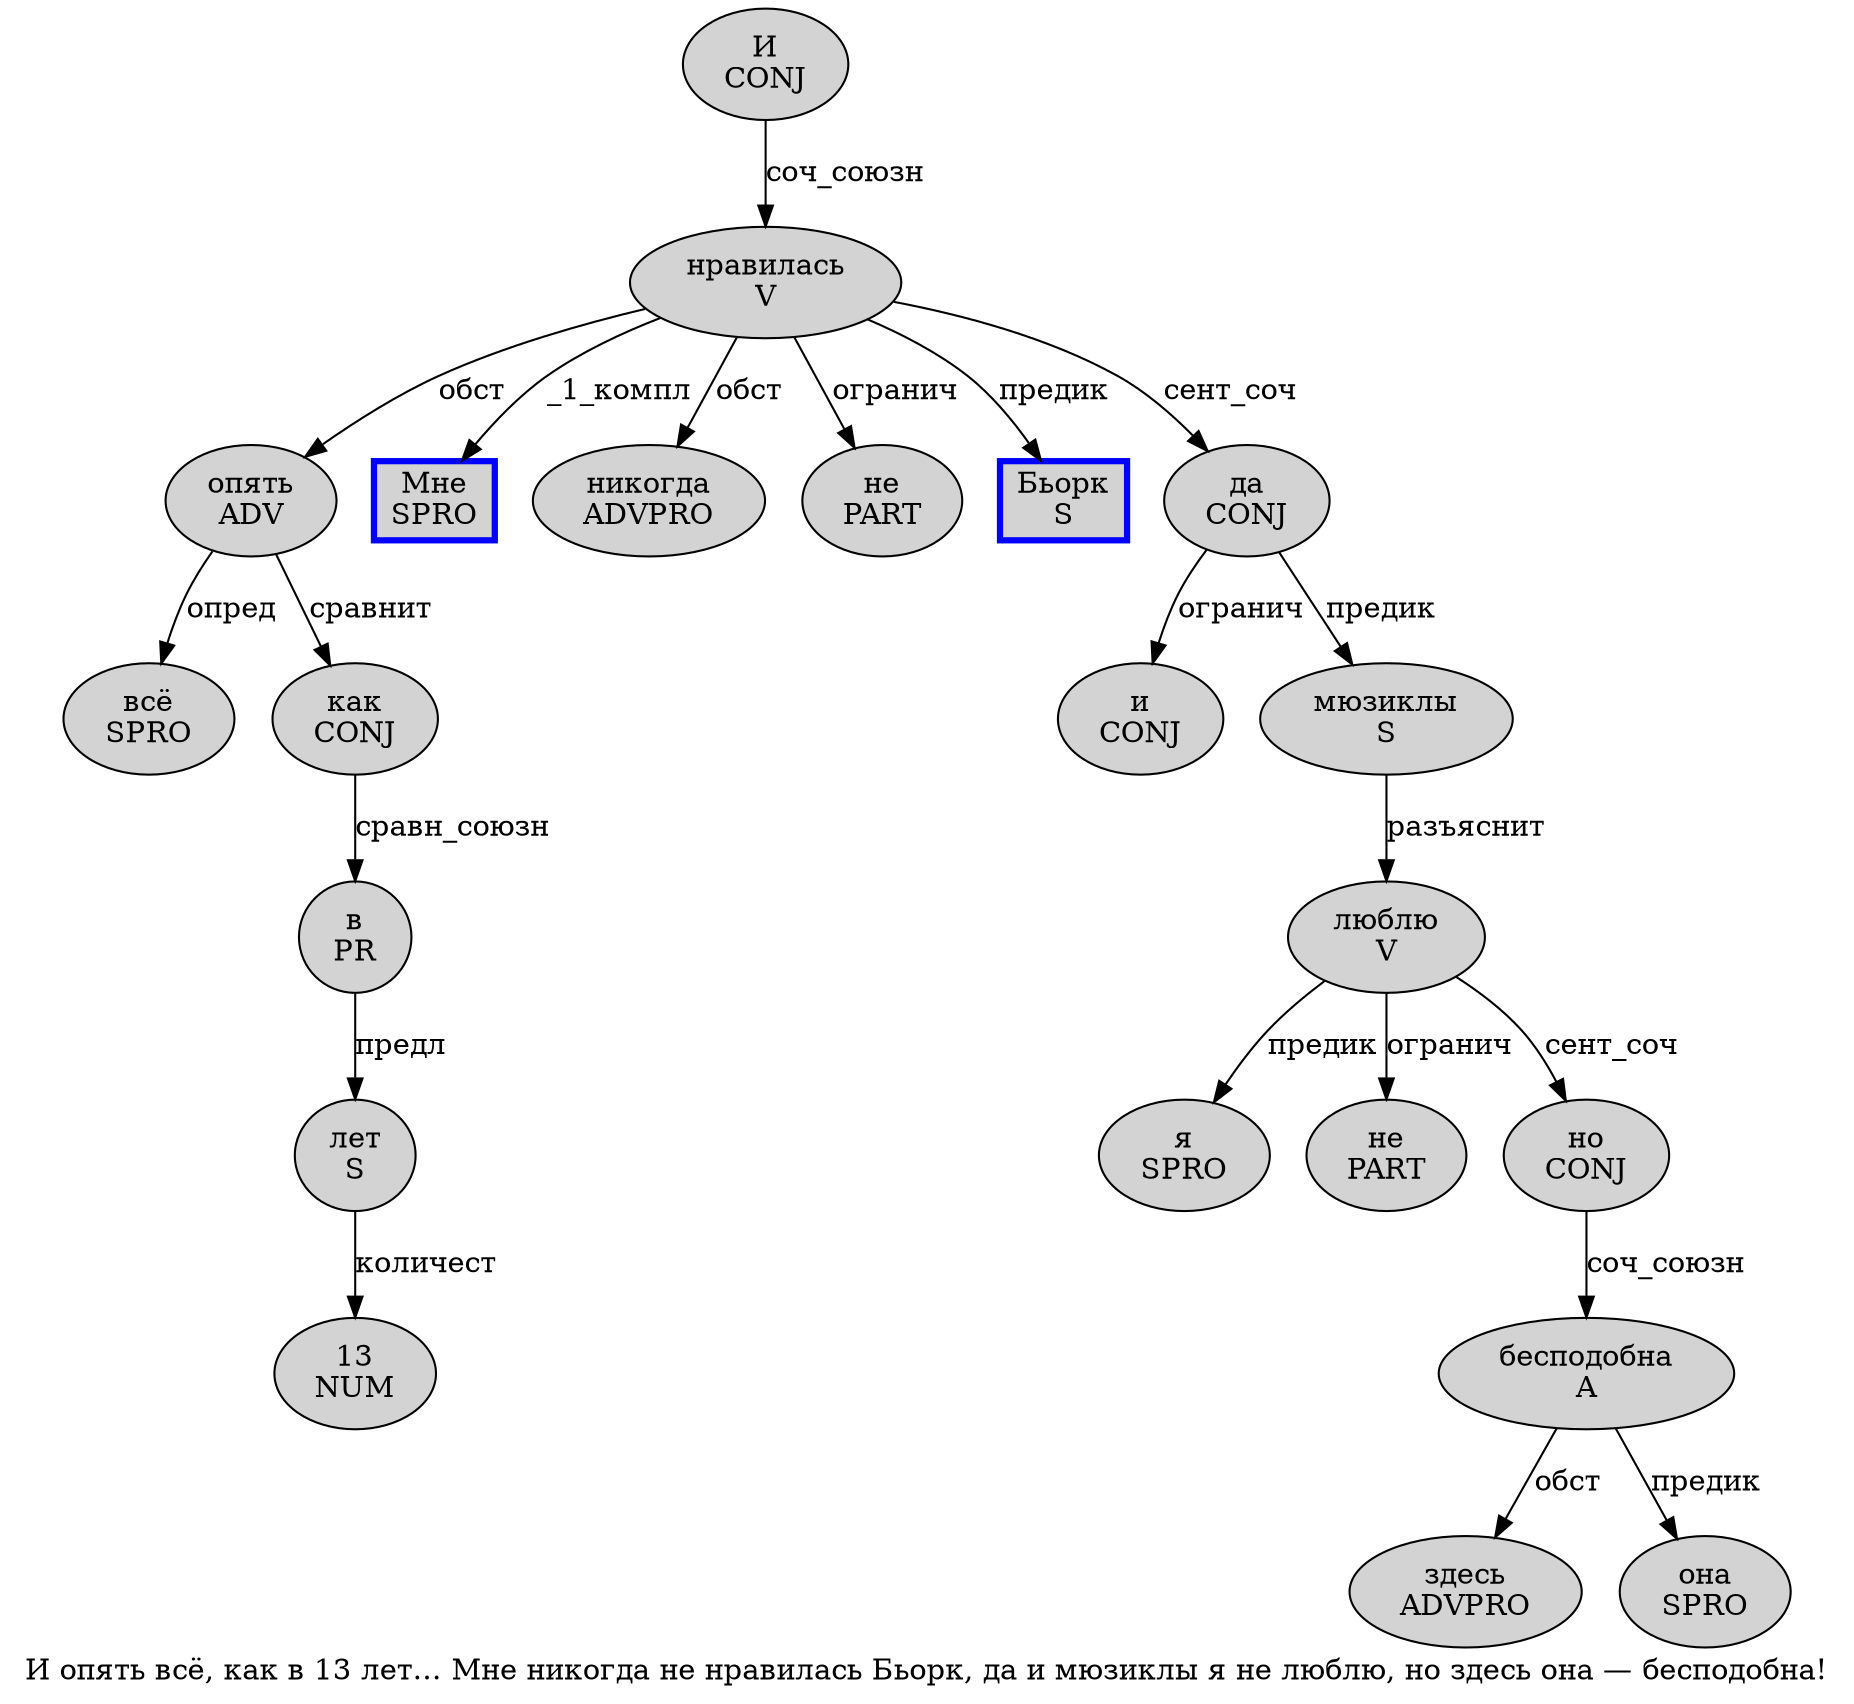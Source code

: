digraph SENTENCE_1143 {
	graph [label="И опять всё, как в 13 лет… Мне никогда не нравилась Бьорк, да и мюзиклы я не люблю, но здесь она — бесподобна!"]
	node [style=filled]
		0 [label="И
CONJ" color="" fillcolor=lightgray penwidth=1 shape=ellipse]
		1 [label="опять
ADV" color="" fillcolor=lightgray penwidth=1 shape=ellipse]
		2 [label="всё
SPRO" color="" fillcolor=lightgray penwidth=1 shape=ellipse]
		4 [label="как
CONJ" color="" fillcolor=lightgray penwidth=1 shape=ellipse]
		5 [label="в
PR" color="" fillcolor=lightgray penwidth=1 shape=ellipse]
		6 [label="13
NUM" color="" fillcolor=lightgray penwidth=1 shape=ellipse]
		7 [label="лет
S" color="" fillcolor=lightgray penwidth=1 shape=ellipse]
		9 [label="Мне
SPRO" color=blue fillcolor=lightgray penwidth=3 shape=box]
		10 [label="никогда
ADVPRO" color="" fillcolor=lightgray penwidth=1 shape=ellipse]
		11 [label="не
PART" color="" fillcolor=lightgray penwidth=1 shape=ellipse]
		12 [label="нравилась
V" color="" fillcolor=lightgray penwidth=1 shape=ellipse]
		13 [label="Бьорк
S" color=blue fillcolor=lightgray penwidth=3 shape=box]
		15 [label="да
CONJ" color="" fillcolor=lightgray penwidth=1 shape=ellipse]
		16 [label="и
CONJ" color="" fillcolor=lightgray penwidth=1 shape=ellipse]
		17 [label="мюзиклы
S" color="" fillcolor=lightgray penwidth=1 shape=ellipse]
		18 [label="я
SPRO" color="" fillcolor=lightgray penwidth=1 shape=ellipse]
		19 [label="не
PART" color="" fillcolor=lightgray penwidth=1 shape=ellipse]
		20 [label="люблю
V" color="" fillcolor=lightgray penwidth=1 shape=ellipse]
		22 [label="но
CONJ" color="" fillcolor=lightgray penwidth=1 shape=ellipse]
		23 [label="здесь
ADVPRO" color="" fillcolor=lightgray penwidth=1 shape=ellipse]
		24 [label="она
SPRO" color="" fillcolor=lightgray penwidth=1 shape=ellipse]
		26 [label="бесподобна
A" color="" fillcolor=lightgray penwidth=1 shape=ellipse]
			17 -> 20 [label="разъяснит"]
			5 -> 7 [label="предл"]
			1 -> 2 [label="опред"]
			1 -> 4 [label="сравнит"]
			4 -> 5 [label="сравн_союзн"]
			15 -> 16 [label="огранич"]
			15 -> 17 [label="предик"]
			26 -> 23 [label="обст"]
			26 -> 24 [label="предик"]
			0 -> 12 [label="соч_союзн"]
			12 -> 1 [label="обст"]
			12 -> 9 [label="_1_компл"]
			12 -> 10 [label="обст"]
			12 -> 11 [label="огранич"]
			12 -> 13 [label="предик"]
			12 -> 15 [label="сент_соч"]
			22 -> 26 [label="соч_союзн"]
			20 -> 18 [label="предик"]
			20 -> 19 [label="огранич"]
			20 -> 22 [label="сент_соч"]
			7 -> 6 [label="количест"]
}